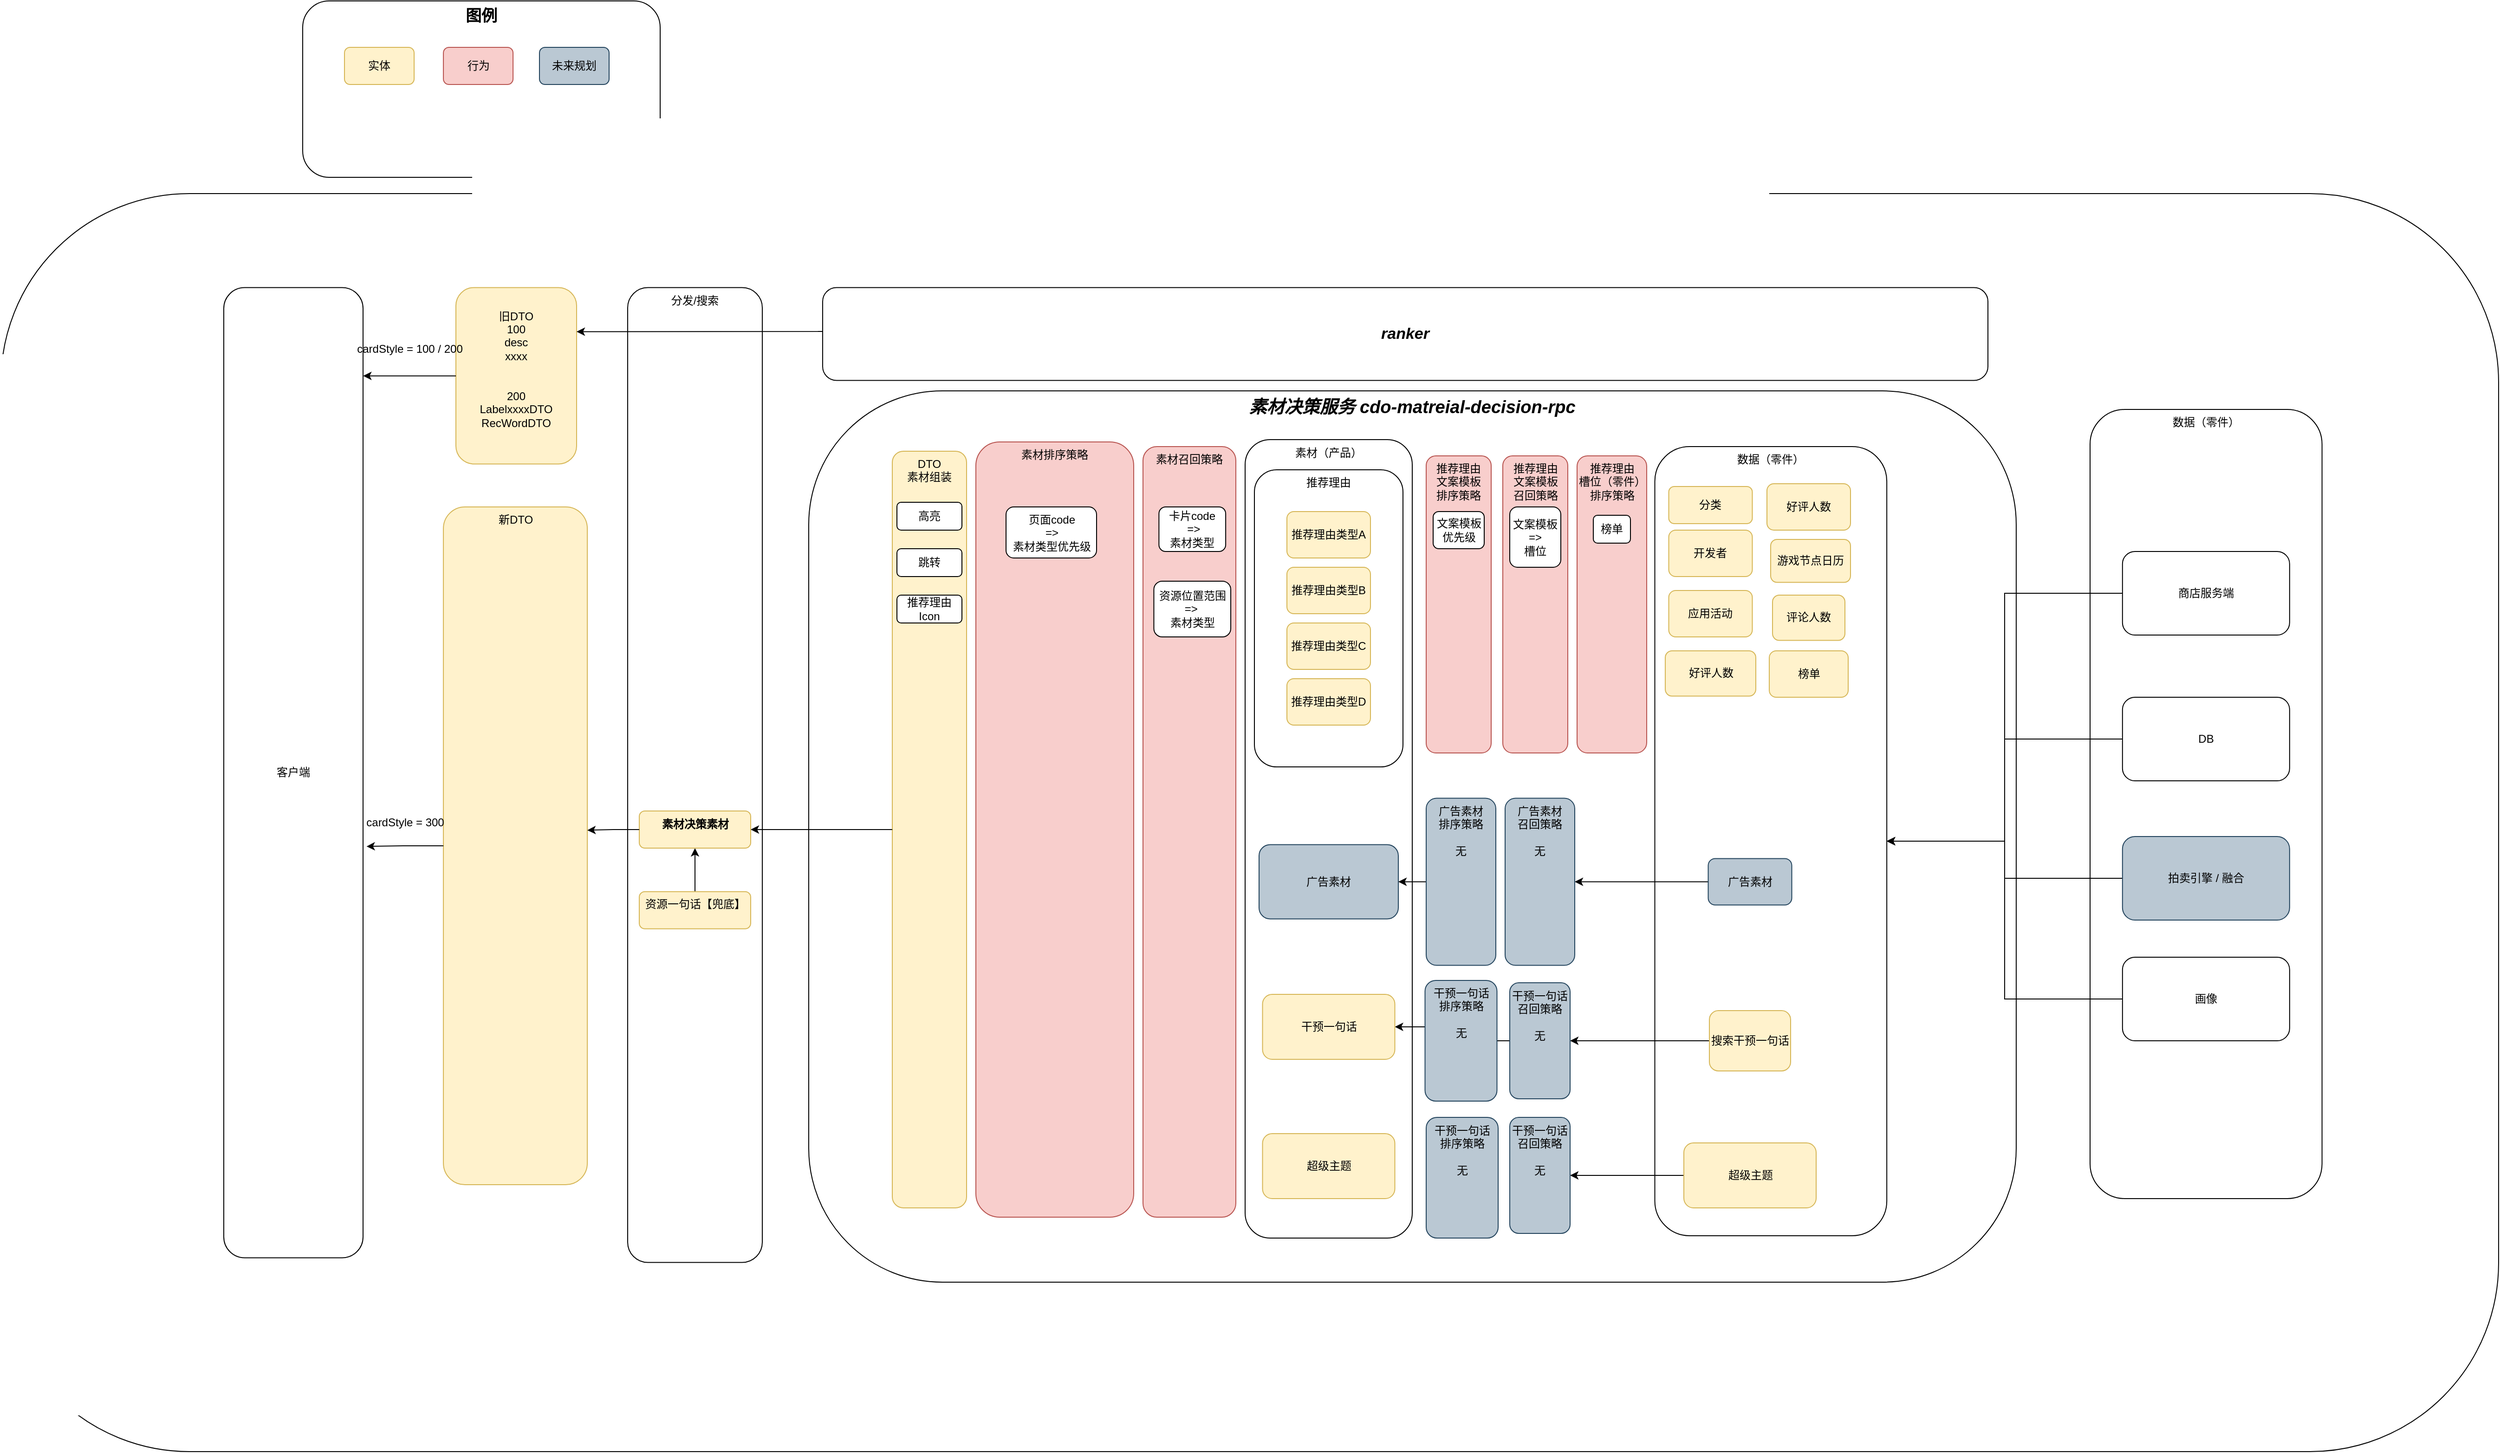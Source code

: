 <mxfile version="24.8.6">
  <diagram name="第 1 页" id="8LxZiP1NVyg7wSqTXbnJ">
    <mxGraphModel dx="2261" dy="1927" grid="1" gridSize="10" guides="1" tooltips="1" connect="1" arrows="1" fold="1" page="1" pageScale="1" pageWidth="827" pageHeight="1169" math="0" shadow="0">
      <root>
        <mxCell id="0" />
        <mxCell id="1" parent="0" />
        <mxCell id="3B4yekNZGvFQ_pMUscjl-73" value="图例&lt;br style=&quot;font-size: 17px;&quot;&gt;&lt;div style=&quot;font-size: 17px;&quot;&gt;&lt;br style=&quot;font-size: 17px;&quot;&gt;&lt;div style=&quot;font-size: 17px;&quot;&gt;&lt;br style=&quot;font-size: 17px;&quot;&gt;&lt;/div&gt;&lt;/div&gt;" style="rounded=1;whiteSpace=wrap;html=1;verticalAlign=top;fontStyle=1;fontSize=17;" vertex="1" parent="1">
          <mxGeometry x="-385" y="-470" width="385" height="190" as="geometry" />
        </mxCell>
        <mxCell id="3B4yekNZGvFQ_pMUscjl-66" value=" " style="rounded=1;whiteSpace=wrap;html=1;" vertex="1" parent="1">
          <mxGeometry x="-710" y="-262.5" width="2690" height="1355" as="geometry" />
        </mxCell>
        <mxCell id="1YZOs5OkidO7PdD_BnGx-1" value="素材决策服务 cdo-matreial-decision-rpc" style="rounded=1;whiteSpace=wrap;html=1;verticalAlign=top;fontStyle=3;fontSize=19;" parent="1" vertex="1">
          <mxGeometry x="160" y="-50" width="1300.47" height="960" as="geometry" />
        </mxCell>
        <mxCell id="3B4yekNZGvFQ_pMUscjl-64" value="数据（零件）" style="rounded=1;whiteSpace=wrap;html=1;verticalAlign=top;" vertex="1" parent="1">
          <mxGeometry x="1540" y="-30" width="249.83" height="850" as="geometry" />
        </mxCell>
        <mxCell id="3B4yekNZGvFQ_pMUscjl-63" value="素材（产品）" style="rounded=1;whiteSpace=wrap;html=1;align=center;verticalAlign=top;" vertex="1" parent="1">
          <mxGeometry x="630" y="2.5" width="180" height="860" as="geometry" />
        </mxCell>
        <mxCell id="mTAsUbE7UdsPs39N6bfx-13" style="edgeStyle=orthogonalEdgeStyle;rounded=0;orthogonalLoop=1;jettySize=auto;html=1;entryX=1;entryY=0.5;entryDx=0;entryDy=0;" parent="1" source="1YZOs5OkidO7PdD_BnGx-4" target="1YZOs5OkidO7PdD_BnGx-39" edge="1">
          <mxGeometry relative="1" as="geometry" />
        </mxCell>
        <mxCell id="1YZOs5OkidO7PdD_BnGx-4" value="拍卖引擎 / 融合" style="rounded=1;whiteSpace=wrap;html=1;fillColor=#bac8d3;strokeColor=#23445d;" parent="1" vertex="1">
          <mxGeometry x="1574.91" y="430" width="180" height="90" as="geometry" />
        </mxCell>
        <mxCell id="1YZOs5OkidO7PdD_BnGx-7" value="客户端" style="rounded=1;whiteSpace=wrap;html=1;" parent="1" vertex="1">
          <mxGeometry x="-470" y="-161.25" width="150" height="1045" as="geometry" />
        </mxCell>
        <mxCell id="1YZOs5OkidO7PdD_BnGx-11" value="推荐理由" style="rounded=1;whiteSpace=wrap;html=1;align=center;verticalAlign=top;" parent="1" vertex="1">
          <mxGeometry x="640" y="35" width="160" height="320" as="geometry" />
        </mxCell>
        <mxCell id="1YZOs5OkidO7PdD_BnGx-39" value="数据（零件）" style="rounded=1;whiteSpace=wrap;html=1;verticalAlign=top;" parent="1" vertex="1">
          <mxGeometry x="1071.25" y="10" width="249.83" height="850" as="geometry" />
        </mxCell>
        <mxCell id="mTAsUbE7UdsPs39N6bfx-20" style="edgeStyle=orthogonalEdgeStyle;rounded=0;orthogonalLoop=1;jettySize=auto;html=1;entryX=1;entryY=0.5;entryDx=0;entryDy=0;" parent="1" source="1YZOs5OkidO7PdD_BnGx-44" target="1YZOs5OkidO7PdD_BnGx-39" edge="1">
          <mxGeometry relative="1" as="geometry" />
        </mxCell>
        <mxCell id="1YZOs5OkidO7PdD_BnGx-44" value="DB" style="rounded=1;whiteSpace=wrap;html=1;" parent="1" vertex="1">
          <mxGeometry x="1574.91" y="280" width="180" height="90" as="geometry" />
        </mxCell>
        <mxCell id="1YZOs5OkidO7PdD_BnGx-58" value="广告素材" style="rounded=1;whiteSpace=wrap;html=1;fillColor=#bac8d3;strokeColor=#23445d;" parent="1" vertex="1">
          <mxGeometry x="645" y="438.75" width="150" height="80" as="geometry" />
        </mxCell>
        <mxCell id="mTAsUbE7UdsPs39N6bfx-2" value="行为" style="rounded=1;whiteSpace=wrap;html=1;verticalAlign=middle;fillColor=#f8cecc;strokeColor=#b85450;" parent="1" vertex="1">
          <mxGeometry x="-233.46" y="-420" width="75" height="40" as="geometry" />
        </mxCell>
        <mxCell id="1YZOs5OkidO7PdD_BnGx-67" value="榜单" style="rounded=1;whiteSpace=wrap;html=1;fillColor=#fff2cc;strokeColor=#d6b656;" parent="1" vertex="1">
          <mxGeometry x="1194.5" y="230" width="85" height="50" as="geometry" />
        </mxCell>
        <mxCell id="1YZOs5OkidO7PdD_BnGx-69" value="分类" style="rounded=1;whiteSpace=wrap;html=1;fillColor=#fff2cc;strokeColor=#d6b656;" parent="1" vertex="1">
          <mxGeometry x="1086.25" y="53" width="90" height="40" as="geometry" />
        </mxCell>
        <mxCell id="3B4yekNZGvFQ_pMUscjl-15" style="edgeStyle=orthogonalEdgeStyle;rounded=0;orthogonalLoop=1;jettySize=auto;html=1;entryX=1;entryY=0.5;entryDx=0;entryDy=0;" edge="1" parent="1" source="3B4yekNZGvFQ_pMUscjl-22" target="mTAsUbE7UdsPs39N6bfx-82">
          <mxGeometry relative="1" as="geometry" />
        </mxCell>
        <mxCell id="3B4yekNZGvFQ_pMUscjl-75" style="edgeStyle=orthogonalEdgeStyle;rounded=0;orthogonalLoop=1;jettySize=auto;html=1;entryX=1;entryY=0.5;entryDx=0;entryDy=0;" edge="1" parent="1" source="1YZOs5OkidO7PdD_BnGx-78" target="3B4yekNZGvFQ_pMUscjl-22">
          <mxGeometry relative="1" as="geometry" />
        </mxCell>
        <mxCell id="1YZOs5OkidO7PdD_BnGx-78" value="搜索干预一句话" style="rounded=1;whiteSpace=wrap;html=1;fillColor=#fff2cc;strokeColor=#d6b656;" parent="1" vertex="1">
          <mxGeometry x="1130" y="617.5" width="87.5" height="65" as="geometry" />
        </mxCell>
        <mxCell id="mTAsUbE7UdsPs39N6bfx-10" value="素材召回策略" style="rounded=1;whiteSpace=wrap;html=1;verticalAlign=top;fillColor=#f8cecc;strokeColor=#b85450;" parent="1" vertex="1">
          <mxGeometry x="520" y="10" width="100" height="830" as="geometry" />
        </mxCell>
        <mxCell id="mTAsUbE7UdsPs39N6bfx-16" value="推荐理由&lt;br&gt;文案模板&lt;br&gt;召回策略" style="rounded=1;whiteSpace=wrap;html=1;verticalAlign=top;fillColor=#f8cecc;strokeColor=#b85450;" parent="1" vertex="1">
          <mxGeometry x="907.5" y="20" width="70" height="320" as="geometry" />
        </mxCell>
        <mxCell id="mTAsUbE7UdsPs39N6bfx-22" value="应用活动" style="rounded=1;whiteSpace=wrap;html=1;fillColor=#fff2cc;strokeColor=#d6b656;" parent="1" vertex="1">
          <mxGeometry x="1086.25" y="165" width="90" height="50" as="geometry" />
        </mxCell>
        <mxCell id="mTAsUbE7UdsPs39N6bfx-26" value="素材排序策略" style="rounded=1;whiteSpace=wrap;html=1;verticalAlign=top;fillColor=#f8cecc;strokeColor=#b85450;" parent="1" vertex="1">
          <mxGeometry x="340" y="5" width="170" height="835" as="geometry" />
        </mxCell>
        <mxCell id="mTAsUbE7UdsPs39N6bfx-28" value="页面code&lt;br&gt;=&amp;gt;&lt;br&gt;素材类型优先级" style="rounded=1;whiteSpace=wrap;html=1;" parent="1" vertex="1">
          <mxGeometry x="372.5" y="75" width="97.5" height="55" as="geometry" />
        </mxCell>
        <mxCell id="mTAsUbE7UdsPs39N6bfx-29" value="DTO&lt;br&gt;素材组装" style="rounded=1;whiteSpace=wrap;html=1;verticalAlign=top;fillColor=#fff2cc;strokeColor=#d6b656;" parent="1" vertex="1">
          <mxGeometry x="250" y="15" width="80" height="815" as="geometry" />
        </mxCell>
        <mxCell id="mTAsUbE7UdsPs39N6bfx-32" value="推荐理由&lt;br&gt;文案模板&lt;br&gt;排序策略" style="rounded=1;whiteSpace=wrap;html=1;verticalAlign=top;fillColor=#f8cecc;strokeColor=#b85450;" parent="1" vertex="1">
          <mxGeometry x="825" y="20" width="70" height="320" as="geometry" />
        </mxCell>
        <mxCell id="mTAsUbE7UdsPs39N6bfx-36" value="推荐理由类型A" style="rounded=1;whiteSpace=wrap;html=1;fillColor=#fff2cc;strokeColor=#d6b656;" parent="1" vertex="1">
          <mxGeometry x="675" y="80" width="90" height="50" as="geometry" />
        </mxCell>
        <mxCell id="mTAsUbE7UdsPs39N6bfx-37" value="推荐理由类型B" style="rounded=1;whiteSpace=wrap;html=1;fillColor=#fff2cc;strokeColor=#d6b656;" parent="1" vertex="1">
          <mxGeometry x="675" y="140" width="90" height="50" as="geometry" />
        </mxCell>
        <mxCell id="mTAsUbE7UdsPs39N6bfx-39" value="文案模板&lt;br&gt;=&amp;gt;&lt;br&gt;槽位" style="rounded=1;whiteSpace=wrap;html=1;" parent="1" vertex="1">
          <mxGeometry x="915" y="75" width="55" height="65" as="geometry" />
        </mxCell>
        <mxCell id="mTAsUbE7UdsPs39N6bfx-45" value="分发/搜索" style="rounded=1;whiteSpace=wrap;html=1;verticalAlign=top;" parent="1" vertex="1">
          <mxGeometry x="-35" y="-161.25" width="145" height="1050" as="geometry" />
        </mxCell>
        <mxCell id="mTAsUbE7UdsPs39N6bfx-46" value="未来规划" style="rounded=1;whiteSpace=wrap;html=1;fillColor=#bac8d3;strokeColor=#23445d;" parent="1" vertex="1">
          <mxGeometry x="-130" y="-420" width="75" height="40" as="geometry" />
        </mxCell>
        <mxCell id="mTAsUbE7UdsPs39N6bfx-51" value="跳转" style="rounded=1;whiteSpace=wrap;html=1;" parent="1" vertex="1">
          <mxGeometry x="255" y="120" width="70" height="30" as="geometry" />
        </mxCell>
        <mxCell id="mTAsUbE7UdsPs39N6bfx-52" value="高亮" style="rounded=1;whiteSpace=wrap;html=1;" parent="1" vertex="1">
          <mxGeometry x="255" y="70" width="70" height="30" as="geometry" />
        </mxCell>
        <mxCell id="mTAsUbE7UdsPs39N6bfx-53" value="推荐理由&lt;br&gt;Icon" style="rounded=1;whiteSpace=wrap;html=1;" parent="1" vertex="1">
          <mxGeometry x="255" y="170" width="70" height="30" as="geometry" />
        </mxCell>
        <mxCell id="mTAsUbE7UdsPs39N6bfx-54" value="推荐理由类型C" style="rounded=1;whiteSpace=wrap;html=1;fillColor=#fff2cc;strokeColor=#d6b656;" parent="1" vertex="1">
          <mxGeometry x="675" y="200" width="90" height="50" as="geometry" />
        </mxCell>
        <mxCell id="mTAsUbE7UdsPs39N6bfx-55" value="推荐理由类型D" style="rounded=1;whiteSpace=wrap;html=1;fillColor=#fff2cc;strokeColor=#d6b656;" parent="1" vertex="1">
          <mxGeometry x="675" y="260" width="90" height="50" as="geometry" />
        </mxCell>
        <mxCell id="mTAsUbE7UdsPs39N6bfx-57" value="推荐理由&lt;br&gt;槽位（零件）&lt;br&gt;排序策略" style="rounded=1;whiteSpace=wrap;html=1;verticalAlign=top;fillColor=#f8cecc;strokeColor=#b85450;" parent="1" vertex="1">
          <mxGeometry x="987.5" y="20" width="75" height="320" as="geometry" />
        </mxCell>
        <mxCell id="mTAsUbE7UdsPs39N6bfx-61" value="游戏节点日历" style="rounded=1;whiteSpace=wrap;html=1;fillColor=#fff2cc;strokeColor=#d6b656;" parent="1" vertex="1">
          <mxGeometry x="1196" y="110" width="86" height="46.25" as="geometry" />
        </mxCell>
        <mxCell id="mTAsUbE7UdsPs39N6bfx-68" value="旧DTO&lt;br&gt;100&lt;br&gt;desc&lt;br&gt;xxxx&lt;br&gt;&lt;br&gt;&lt;br&gt;200&lt;br&gt;LabelxxxxDTO&lt;br&gt;RecWordDTO&lt;div&gt;&lt;br/&gt;&lt;/div&gt;" style="rounded=1;whiteSpace=wrap;html=1;fillColor=#fff2cc;strokeColor=#d6b656;" parent="1" vertex="1">
          <mxGeometry x="-220" y="-161.25" width="130" height="190" as="geometry" />
        </mxCell>
        <mxCell id="mTAsUbE7UdsPs39N6bfx-70" value="新DTO" style="rounded=1;whiteSpace=wrap;html=1;verticalAlign=top;fillColor=#fff2cc;strokeColor=#d6b656;" parent="1" vertex="1">
          <mxGeometry x="-233.46" y="75" width="155" height="730" as="geometry" />
        </mxCell>
        <mxCell id="3B4yekNZGvFQ_pMUscjl-6" style="edgeStyle=orthogonalEdgeStyle;rounded=0;orthogonalLoop=1;jettySize=auto;html=1;entryX=1;entryY=0.5;entryDx=0;entryDy=0;" edge="1" parent="1" source="mTAsUbE7UdsPs39N6bfx-71" target="1YZOs5OkidO7PdD_BnGx-39">
          <mxGeometry relative="1" as="geometry" />
        </mxCell>
        <mxCell id="mTAsUbE7UdsPs39N6bfx-71" value="画像" style="rounded=1;whiteSpace=wrap;html=1;" parent="1" vertex="1">
          <mxGeometry x="1574.92" y="560" width="180" height="90" as="geometry" />
        </mxCell>
        <mxCell id="3B4yekNZGvFQ_pMUscjl-70" style="edgeStyle=orthogonalEdgeStyle;rounded=0;orthogonalLoop=1;jettySize=auto;html=1;entryX=0.5;entryY=1;entryDx=0;entryDy=0;" edge="1" parent="1" source="mTAsUbE7UdsPs39N6bfx-65" target="mTAsUbE7UdsPs39N6bfx-72">
          <mxGeometry relative="1" as="geometry" />
        </mxCell>
        <mxCell id="mTAsUbE7UdsPs39N6bfx-65" value="资源一句话【兜底】" style="rounded=1;whiteSpace=wrap;html=1;verticalAlign=top;fillColor=#fff2cc;strokeColor=#d6b656;" parent="1" vertex="1">
          <mxGeometry x="-22.5" y="489.38" width="120" height="40" as="geometry" />
        </mxCell>
        <mxCell id="mTAsUbE7UdsPs39N6bfx-72" value="&lt;b&gt;素材决策素材&lt;/b&gt;" style="rounded=1;whiteSpace=wrap;html=1;verticalAlign=top;fillColor=#fff2cc;strokeColor=#d6b656;" parent="1" vertex="1">
          <mxGeometry x="-22.5" y="402.5" width="120" height="40" as="geometry" />
        </mxCell>
        <mxCell id="mTAsUbE7UdsPs39N6bfx-74" value="好评人数" style="rounded=1;whiteSpace=wrap;html=1;fillColor=#fff2cc;strokeColor=#d6b656;" parent="1" vertex="1">
          <mxGeometry x="1082.5" y="230" width="97.5" height="48.75" as="geometry" />
        </mxCell>
        <mxCell id="mTAsUbE7UdsPs39N6bfx-75" value="评论人数&lt;span style=&quot;color: rgba(0, 0, 0, 0); font-family: monospace; font-size: 0px; text-align: start; text-wrap: nowrap;&quot;&gt;%3CmxGraphModel%3E%3Croot%3E%3CmxCell%20id%3D%220%22%2F%3E%3CmxCell%20id%3D%221%22%20parent%3D%220%22%2F%3E%3CmxCell%20id%3D%222%22%20value%3D%22%E5%A5%BD%E8%AF%84%E4%BA%BA%E6%95%B0%22%20style%3D%22rounded%3D1%3BwhiteSpace%3Dwrap%3Bhtml%3D1%3BfillColor%3D%23fff2cc%3BstrokeColor%3D%23d6b656%3B%22%20vertex%3D%221%22%20parent%3D%221%22%3E%3CmxGeometry%20x%3D%221032.5%22%20y%3D%22554.38%22%20width%3D%2297.5%22%20height%3D%2248.75%22%20as%3D%22geometry%22%2F%3E%3C%2FmxCell%3E%3C%2Froot%3E%3C%2FmxGraphModel%3E&lt;/span&gt;" style="rounded=1;whiteSpace=wrap;html=1;fillColor=#fff2cc;strokeColor=#d6b656;" parent="1" vertex="1">
          <mxGeometry x="1198" y="170" width="78" height="48.75" as="geometry" />
        </mxCell>
        <mxCell id="mTAsUbE7UdsPs39N6bfx-77" value="开发者" style="rounded=1;whiteSpace=wrap;html=1;fillColor=#fff2cc;strokeColor=#d6b656;" parent="1" vertex="1">
          <mxGeometry x="1086.25" y="100" width="90" height="50" as="geometry" />
        </mxCell>
        <mxCell id="mTAsUbE7UdsPs39N6bfx-78" value="好评人数" style="rounded=1;whiteSpace=wrap;html=1;fillColor=#fff2cc;strokeColor=#d6b656;" parent="1" vertex="1">
          <mxGeometry x="1192" y="50" width="90" height="50" as="geometry" />
        </mxCell>
        <mxCell id="mTAsUbE7UdsPs39N6bfx-82" value="干预一句话" style="rounded=1;whiteSpace=wrap;html=1;fillColor=#fff2cc;strokeColor=#d6b656;" parent="1" vertex="1">
          <mxGeometry x="648.75" y="600" width="142.5" height="70" as="geometry" />
        </mxCell>
        <mxCell id="3B4yekNZGvFQ_pMUscjl-16" style="edgeStyle=orthogonalEdgeStyle;rounded=0;orthogonalLoop=1;jettySize=auto;html=1;entryX=1;entryY=0.5;entryDx=0;entryDy=0;" edge="1" parent="1" source="3B4yekNZGvFQ_pMUscjl-19" target="1YZOs5OkidO7PdD_BnGx-58">
          <mxGeometry relative="1" as="geometry" />
        </mxCell>
        <mxCell id="3B4yekNZGvFQ_pMUscjl-74" style="edgeStyle=orthogonalEdgeStyle;rounded=0;orthogonalLoop=1;jettySize=auto;html=1;entryX=1;entryY=0.5;entryDx=0;entryDy=0;" edge="1" parent="1" source="3B4yekNZGvFQ_pMUscjl-13" target="3B4yekNZGvFQ_pMUscjl-18">
          <mxGeometry relative="1" as="geometry" />
        </mxCell>
        <mxCell id="3B4yekNZGvFQ_pMUscjl-13" value="广告素材" style="rounded=1;whiteSpace=wrap;html=1;fillColor=#bac8d3;strokeColor=#23445d;" vertex="1" parent="1">
          <mxGeometry x="1128.75" y="453.75" width="90" height="50" as="geometry" />
        </mxCell>
        <mxCell id="3B4yekNZGvFQ_pMUscjl-18" value="广告素材&lt;br&gt;召回策略&lt;br&gt;&lt;br&gt;无" style="rounded=1;whiteSpace=wrap;html=1;verticalAlign=top;fillColor=#bac8d3;strokeColor=#23445d;" vertex="1" parent="1">
          <mxGeometry x="910" y="388.75" width="75" height="180" as="geometry" />
        </mxCell>
        <mxCell id="3B4yekNZGvFQ_pMUscjl-19" value="广告素材&lt;br&gt;排序策略&lt;br&gt;&lt;br&gt;无" style="rounded=1;whiteSpace=wrap;html=1;verticalAlign=top;fillColor=#bac8d3;strokeColor=#23445d;" vertex="1" parent="1">
          <mxGeometry x="825" y="388.75" width="75" height="180" as="geometry" />
        </mxCell>
        <mxCell id="3B4yekNZGvFQ_pMUscjl-21" value="干预一句话&lt;br&gt;排序策略&lt;br&gt;&lt;br&gt;无" style="rounded=1;whiteSpace=wrap;html=1;verticalAlign=top;fillColor=#bac8d3;strokeColor=#23445d;" vertex="1" parent="1">
          <mxGeometry x="823.75" y="585" width="77.5" height="130" as="geometry" />
        </mxCell>
        <mxCell id="3B4yekNZGvFQ_pMUscjl-22" value="干预一句话&lt;br&gt;召回策略&lt;br&gt;&lt;br&gt;无" style="rounded=1;whiteSpace=wrap;html=1;verticalAlign=top;fillColor=#bac8d3;strokeColor=#23445d;" vertex="1" parent="1">
          <mxGeometry x="915" y="587.5" width="65" height="125" as="geometry" />
        </mxCell>
        <mxCell id="3B4yekNZGvFQ_pMUscjl-24" value="卡片code&lt;br&gt;&amp;nbsp;=&amp;gt;&lt;br&gt;素材类型" style="rounded=1;whiteSpace=wrap;html=1;" vertex="1" parent="1">
          <mxGeometry x="537.18" y="75" width="71.88" height="48" as="geometry" />
        </mxCell>
        <mxCell id="3B4yekNZGvFQ_pMUscjl-25" value="资源位置范围&lt;br&gt;=&amp;gt;&amp;nbsp;&lt;br&gt;素材类型" style="rounded=1;whiteSpace=wrap;html=1;" vertex="1" parent="1">
          <mxGeometry x="531.71" y="155" width="82.82" height="60" as="geometry" />
        </mxCell>
        <mxCell id="3B4yekNZGvFQ_pMUscjl-28" value="超级主题" style="rounded=1;whiteSpace=wrap;html=1;fillColor=#fff2cc;strokeColor=#d6b656;" vertex="1" parent="1">
          <mxGeometry x="648.75" y="750" width="142.5" height="70" as="geometry" />
        </mxCell>
        <mxCell id="3B4yekNZGvFQ_pMUscjl-35" style="edgeStyle=orthogonalEdgeStyle;rounded=0;orthogonalLoop=1;jettySize=auto;html=1;entryX=1;entryY=0.5;entryDx=0;entryDy=0;" edge="1" parent="1" source="mTAsUbE7UdsPs39N6bfx-29" target="mTAsUbE7UdsPs39N6bfx-72">
          <mxGeometry relative="1" as="geometry" />
        </mxCell>
        <mxCell id="3B4yekNZGvFQ_pMUscjl-38" style="edgeStyle=orthogonalEdgeStyle;rounded=0;orthogonalLoop=1;jettySize=auto;html=1;entryX=1.001;entryY=0.091;entryDx=0;entryDy=0;entryPerimeter=0;" edge="1" parent="1" source="mTAsUbE7UdsPs39N6bfx-68" target="1YZOs5OkidO7PdD_BnGx-7">
          <mxGeometry relative="1" as="geometry" />
        </mxCell>
        <mxCell id="3B4yekNZGvFQ_pMUscjl-39" style="edgeStyle=orthogonalEdgeStyle;rounded=0;orthogonalLoop=1;jettySize=auto;html=1;entryX=1.025;entryY=0.576;entryDx=0;entryDy=0;entryPerimeter=0;" edge="1" parent="1" source="mTAsUbE7UdsPs39N6bfx-70" target="1YZOs5OkidO7PdD_BnGx-7">
          <mxGeometry relative="1" as="geometry" />
        </mxCell>
        <mxCell id="3B4yekNZGvFQ_pMUscjl-42" style="edgeStyle=orthogonalEdgeStyle;rounded=0;orthogonalLoop=1;jettySize=auto;html=1;entryX=1;entryY=0.25;entryDx=0;entryDy=0;" edge="1" parent="1" target="mTAsUbE7UdsPs39N6bfx-68">
          <mxGeometry relative="1" as="geometry">
            <mxPoint x="170" y="-114" as="sourcePoint" />
            <mxPoint x="-15" y="-76.25" as="targetPoint" />
            <Array as="points">
              <mxPoint x="250" y="-114" />
              <mxPoint x="-15" y="-114" />
            </Array>
          </mxGeometry>
        </mxCell>
        <mxCell id="3B4yekNZGvFQ_pMUscjl-41" value="&lt;b&gt;&lt;font style=&quot;font-size: 17px;&quot;&gt;&lt;i&gt;ranker&lt;/i&gt;&lt;/font&gt;&lt;/b&gt;" style="rounded=1;whiteSpace=wrap;html=1;" vertex="1" parent="1">
          <mxGeometry x="175" y="-161.25" width="1255" height="100" as="geometry" />
        </mxCell>
        <mxCell id="3B4yekNZGvFQ_pMUscjl-44" value="cardStyle = 100 / 200" style="text;html=1;align=center;verticalAlign=middle;resizable=0;points=[];autosize=1;strokeColor=none;fillColor=none;" vertex="1" parent="1">
          <mxGeometry x="-340" y="-110" width="140" height="30" as="geometry" />
        </mxCell>
        <mxCell id="3B4yekNZGvFQ_pMUscjl-45" value="cardStyle = 300" style="text;html=1;align=center;verticalAlign=middle;resizable=0;points=[];autosize=1;strokeColor=none;fillColor=none;" vertex="1" parent="1">
          <mxGeometry x="-330" y="400" width="110" height="30" as="geometry" />
        </mxCell>
        <mxCell id="3B4yekNZGvFQ_pMUscjl-76" style="edgeStyle=orthogonalEdgeStyle;rounded=0;orthogonalLoop=1;jettySize=auto;html=1;entryX=1;entryY=0.5;entryDx=0;entryDy=0;" edge="1" parent="1" source="3B4yekNZGvFQ_pMUscjl-48" target="3B4yekNZGvFQ_pMUscjl-31">
          <mxGeometry relative="1" as="geometry" />
        </mxCell>
        <mxCell id="3B4yekNZGvFQ_pMUscjl-48" value="超级主题" style="rounded=1;whiteSpace=wrap;html=1;fillColor=#fff2cc;strokeColor=#d6b656;" vertex="1" parent="1">
          <mxGeometry x="1102.5" y="760" width="142.5" height="70" as="geometry" />
        </mxCell>
        <mxCell id="3B4yekNZGvFQ_pMUscjl-53" style="edgeStyle=orthogonalEdgeStyle;rounded=0;orthogonalLoop=1;jettySize=auto;html=1;entryX=1;entryY=0.5;entryDx=0;entryDy=0;" edge="1" parent="1" source="3B4yekNZGvFQ_pMUscjl-52" target="1YZOs5OkidO7PdD_BnGx-39">
          <mxGeometry relative="1" as="geometry" />
        </mxCell>
        <mxCell id="3B4yekNZGvFQ_pMUscjl-52" value="商店服务端" style="rounded=1;whiteSpace=wrap;html=1;" vertex="1" parent="1">
          <mxGeometry x="1574.91" y="123" width="180" height="90" as="geometry" />
        </mxCell>
        <mxCell id="3B4yekNZGvFQ_pMUscjl-56" value="榜单" style="rounded=1;whiteSpace=wrap;html=1;" vertex="1" parent="1">
          <mxGeometry x="1005" y="84" width="40" height="30" as="geometry" />
        </mxCell>
        <mxCell id="3B4yekNZGvFQ_pMUscjl-31" value="干预一句话&lt;br&gt;召回策略&lt;br&gt;&lt;br&gt;无" style="rounded=1;whiteSpace=wrap;html=1;verticalAlign=top;fillColor=#bac8d3;strokeColor=#23445d;" vertex="1" parent="1">
          <mxGeometry x="915" y="732.5" width="65" height="125" as="geometry" />
        </mxCell>
        <mxCell id="3B4yekNZGvFQ_pMUscjl-29" value="干预一句话&lt;br&gt;排序策略&lt;br&gt;&lt;br&gt;无" style="rounded=1;whiteSpace=wrap;html=1;verticalAlign=top;fillColor=#bac8d3;strokeColor=#23445d;" vertex="1" parent="1">
          <mxGeometry x="825" y="732.5" width="77.5" height="130" as="geometry" />
        </mxCell>
        <mxCell id="3B4yekNZGvFQ_pMUscjl-69" value="实体" style="rounded=1;whiteSpace=wrap;html=1;verticalAlign=middle;fillColor=#fff2cc;strokeColor=#d6b656;" vertex="1" parent="1">
          <mxGeometry x="-340" y="-420" width="75" height="40" as="geometry" />
        </mxCell>
        <mxCell id="3B4yekNZGvFQ_pMUscjl-71" style="edgeStyle=orthogonalEdgeStyle;rounded=0;orthogonalLoop=1;jettySize=auto;html=1;entryX=1;entryY=0.477;entryDx=0;entryDy=0;entryPerimeter=0;" edge="1" parent="1" source="mTAsUbE7UdsPs39N6bfx-72" target="mTAsUbE7UdsPs39N6bfx-70">
          <mxGeometry relative="1" as="geometry" />
        </mxCell>
        <mxCell id="3B4yekNZGvFQ_pMUscjl-72" value="文案模板优先级" style="rounded=1;whiteSpace=wrap;html=1;" vertex="1" parent="1">
          <mxGeometry x="832.5" y="80" width="55" height="40" as="geometry" />
        </mxCell>
      </root>
    </mxGraphModel>
  </diagram>
</mxfile>
